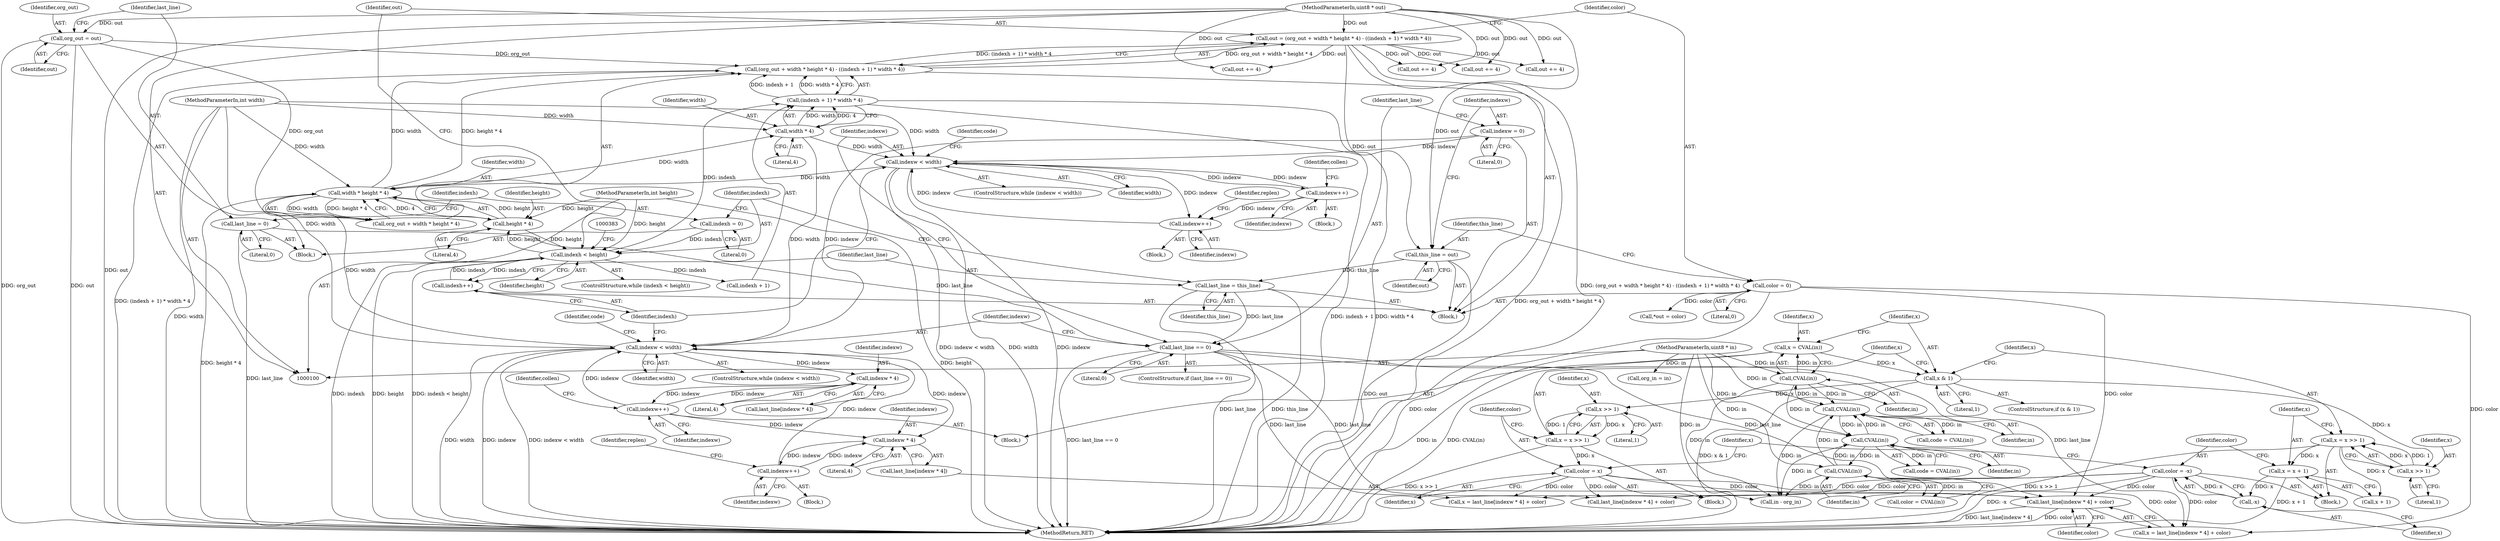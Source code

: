 digraph "0_rdesktop_4dca546d04321a610c1835010b5dad85163b65e1_0@array" {
"1000358" [label="(Call,last_line[indexw * 4] + color)"];
"1000165" [label="(Call,last_line == 0)"];
"1000378" [label="(Call,last_line = this_line)"];
"1000158" [label="(Call,this_line = out)"];
"1000138" [label="(Call,out = (org_out + width * height * 4) - ((indexh + 1) * width * 4))"];
"1000140" [label="(Call,(org_out + width * height * 4) - ((indexh + 1) * width * 4))"];
"1000124" [label="(Call,org_out = out)"];
"1000104" [label="(MethodParameterIn,uint8 * out)"];
"1000143" [label="(Call,width * height * 4)"];
"1000170" [label="(Call,indexw < width)"];
"1000228" [label="(Call,indexw++)"];
"1000244" [label="(Call,indexw++)"];
"1000161" [label="(Call,indexw = 0)"];
"1000152" [label="(Call,width * 4)"];
"1000102" [label="(MethodParameterIn,int width)"];
"1000251" [label="(Call,indexw < width)"];
"1000372" [label="(Call,indexw++)"];
"1000361" [label="(Call,indexw * 4)"];
"1000347" [label="(Call,indexw++)"];
"1000336" [label="(Call,indexw * 4)"];
"1000145" [label="(Call,height * 4)"];
"1000134" [label="(Call,indexh < height)"];
"1000376" [label="(Call,indexh++)"];
"1000130" [label="(Call,indexh = 0)"];
"1000103" [label="(MethodParameterIn,int height)"];
"1000148" [label="(Call,(indexh + 1) * width * 4)"];
"1000127" [label="(Call,last_line = 0)"];
"1000155" [label="(Call,color = 0)"];
"1000317" [label="(Call,color = -x)"];
"1000319" [label="(Call,-x)"];
"1000312" [label="(Call,x = x + 1)"];
"1000307" [label="(Call,x = x >> 1)"];
"1000309" [label="(Call,x >> 1)"];
"1000303" [label="(Call,x & 1)"];
"1000298" [label="(Call,x = CVAL(in))"];
"1000300" [label="(Call,CVAL(in))"];
"1000257" [label="(Call,CVAL(in))"];
"1000219" [label="(Call,CVAL(in))"];
"1000176" [label="(Call,CVAL(in))"];
"1000101" [label="(MethodParameterIn,uint8 * in)"];
"1000328" [label="(Call,color = x)"];
"1000323" [label="(Call,x = x >> 1)"];
"1000325" [label="(Call,x >> 1)"];
"1000147" [label="(Literal,4)"];
"1000312" [label="(Call,x = x + 1)"];
"1000332" [label="(Identifier,x)"];
"1000257" [label="(Call,CVAL(in))"];
"1000127" [label="(Call,last_line = 0)"];
"1000298" [label="(Call,x = CVAL(in))"];
"1000334" [label="(Call,last_line[indexw * 4])"];
"1000331" [label="(Call,x = last_line[indexw * 4] + color)"];
"1000313" [label="(Identifier,x)"];
"1000145" [label="(Call,height * 4)"];
"1000358" [label="(Call,last_line[indexw * 4] + color)"];
"1000252" [label="(Identifier,indexw)"];
"1000369" [label="(Call,out += 4)"];
"1000157" [label="(Literal,0)"];
"1000126" [label="(Identifier,out)"];
"1000375" [label="(Identifier,replen)"];
"1000131" [label="(Identifier,indexh)"];
"1000309" [label="(Call,x >> 1)"];
"1000363" [label="(Literal,4)"];
"1000129" [label="(Literal,0)"];
"1000245" [label="(Identifier,indexw)"];
"1000139" [label="(Identifier,out)"];
"1000163" [label="(Literal,0)"];
"1000170" [label="(Call,indexw < width)"];
"1000140" [label="(Call,(org_out + width * height * 4) - ((indexh + 1) * width * 4))"];
"1000156" [label="(Identifier,color)"];
"1000377" [label="(Identifier,indexh)"];
"1000141" [label="(Call,org_out + width * height * 4)"];
"1000326" [label="(Identifier,x)"];
"1000136" [label="(Identifier,height)"];
"1000155" [label="(Call,color = 0)"];
"1000103" [label="(MethodParameterIn,int height)"];
"1000176" [label="(Call,CVAL(in))"];
"1000167" [label="(Literal,0)"];
"1000344" [label="(Call,out += 4)"];
"1000255" [label="(Call,code = CVAL(in))"];
"1000300" [label="(Call,CVAL(in))"];
"1000373" [label="(Identifier,indexw)"];
"1000149" [label="(Call,indexh + 1)"];
"1000225" [label="(Call,out += 4)"];
"1000359" [label="(Call,last_line[indexw * 4])"];
"1000138" [label="(Call,out = (org_out + width * height * 4) - ((indexh + 1) * width * 4))"];
"1000362" [label="(Identifier,indexw)"];
"1000244" [label="(Call,indexw++)"];
"1000305" [label="(Literal,1)"];
"1000125" [label="(Identifier,org_out)"];
"1000102" [label="(MethodParameterIn,int width)"];
"1000251" [label="(Call,indexw < width)"];
"1000237" [label="(Call,*out = color)"];
"1000166" [label="(Identifier,last_line)"];
"1000153" [label="(Identifier,width)"];
"1000144" [label="(Identifier,width)"];
"1000135" [label="(Identifier,indexh)"];
"1000387" [label="(MethodReturn,RET)"];
"1000336" [label="(Call,indexw * 4)"];
"1000124" [label="(Call,org_out = out)"];
"1000307" [label="(Call,x = x >> 1)"];
"1000310" [label="(Identifier,x)"];
"1000177" [label="(Identifier,in)"];
"1000220" [label="(Identifier,in)"];
"1000217" [label="(Call,color = CVAL(in))"];
"1000303" [label="(Call,x & 1)"];
"1000320" [label="(Identifier,x)"];
"1000299" [label="(Identifier,x)"];
"1000302" [label="(ControlStructure,if (x & 1))"];
"1000154" [label="(Literal,4)"];
"1000236" [label="(Block,)"];
"1000174" [label="(Call,code = CVAL(in))"];
"1000372" [label="(Call,indexw++)"];
"1000384" [label="(Call,in - org_in)"];
"1000328" [label="(Call,color = x)"];
"1000134" [label="(Call,indexh < height)"];
"1000219" [label="(Call,CVAL(in))"];
"1000137" [label="(Block,)"];
"1000175" [label="(Identifier,code)"];
"1000356" [label="(Call,x = last_line[indexw * 4] + color)"];
"1000148" [label="(Call,(indexh + 1) * width * 4)"];
"1000250" [label="(ControlStructure,while (indexw < width))"];
"1000347" [label="(Call,indexw++)"];
"1000297" [label="(Block,)"];
"1000229" [label="(Identifier,indexw)"];
"1000301" [label="(Identifier,in)"];
"1000160" [label="(Identifier,out)"];
"1000231" [label="(Identifier,collen)"];
"1000256" [label="(Identifier,code)"];
"1000165" [label="(Call,last_line == 0)"];
"1000146" [label="(Identifier,height)"];
"1000350" [label="(Identifier,collen)"];
"1000333" [label="(Call,last_line[indexw * 4] + color)"];
"1000380" [label="(Identifier,this_line)"];
"1000104" [label="(MethodParameterIn,uint8 * out)"];
"1000306" [label="(Block,)"];
"1000317" [label="(Call,color = -x)"];
"1000121" [label="(Call,org_in = in)"];
"1000330" [label="(Identifier,x)"];
"1000152" [label="(Call,width * 4)"];
"1000376" [label="(Call,indexh++)"];
"1000378" [label="(Call,last_line = this_line)"];
"1000329" [label="(Identifier,color)"];
"1000169" [label="(ControlStructure,while (indexw < width))"];
"1000327" [label="(Literal,1)"];
"1000348" [label="(Identifier,indexw)"];
"1000258" [label="(Identifier,in)"];
"1000216" [label="(Block,)"];
"1000361" [label="(Call,indexw * 4)"];
"1000355" [label="(Block,)"];
"1000130" [label="(Call,indexh = 0)"];
"1000318" [label="(Identifier,color)"];
"1000158" [label="(Call,this_line = out)"];
"1000319" [label="(Call,-x)"];
"1000314" [label="(Call,x + 1)"];
"1000161" [label="(Call,indexw = 0)"];
"1000324" [label="(Identifier,x)"];
"1000164" [label="(ControlStructure,if (last_line == 0))"];
"1000159" [label="(Identifier,this_line)"];
"1000133" [label="(ControlStructure,while (indexh < height))"];
"1000323" [label="(Call,x = x >> 1)"];
"1000162" [label="(Identifier,indexw)"];
"1000143" [label="(Call,width * height * 4)"];
"1000325" [label="(Call,x >> 1)"];
"1000379" [label="(Identifier,last_line)"];
"1000172" [label="(Identifier,width)"];
"1000101" [label="(MethodParameterIn,uint8 * in)"];
"1000132" [label="(Literal,0)"];
"1000322" [label="(Block,)"];
"1000338" [label="(Literal,4)"];
"1000106" [label="(Block,)"];
"1000241" [label="(Call,out += 4)"];
"1000337" [label="(Identifier,indexw)"];
"1000228" [label="(Call,indexw++)"];
"1000308" [label="(Identifier,x)"];
"1000364" [label="(Identifier,color)"];
"1000128" [label="(Identifier,last_line)"];
"1000253" [label="(Identifier,width)"];
"1000311" [label="(Literal,1)"];
"1000304" [label="(Identifier,x)"];
"1000247" [label="(Identifier,replen)"];
"1000171" [label="(Identifier,indexw)"];
"1000358" -> "1000356"  [label="AST: "];
"1000358" -> "1000364"  [label="CFG: "];
"1000359" -> "1000358"  [label="AST: "];
"1000364" -> "1000358"  [label="AST: "];
"1000356" -> "1000358"  [label="CFG: "];
"1000358" -> "1000387"  [label="DDG: color"];
"1000358" -> "1000387"  [label="DDG: last_line[indexw * 4]"];
"1000165" -> "1000358"  [label="DDG: last_line"];
"1000155" -> "1000358"  [label="DDG: color"];
"1000317" -> "1000358"  [label="DDG: color"];
"1000328" -> "1000358"  [label="DDG: color"];
"1000165" -> "1000164"  [label="AST: "];
"1000165" -> "1000167"  [label="CFG: "];
"1000166" -> "1000165"  [label="AST: "];
"1000167" -> "1000165"  [label="AST: "];
"1000171" -> "1000165"  [label="CFG: "];
"1000252" -> "1000165"  [label="CFG: "];
"1000165" -> "1000387"  [label="DDG: last_line == 0"];
"1000378" -> "1000165"  [label="DDG: last_line"];
"1000127" -> "1000165"  [label="DDG: last_line"];
"1000165" -> "1000331"  [label="DDG: last_line"];
"1000165" -> "1000333"  [label="DDG: last_line"];
"1000165" -> "1000356"  [label="DDG: last_line"];
"1000378" -> "1000137"  [label="AST: "];
"1000378" -> "1000380"  [label="CFG: "];
"1000379" -> "1000378"  [label="AST: "];
"1000380" -> "1000378"  [label="AST: "];
"1000135" -> "1000378"  [label="CFG: "];
"1000378" -> "1000387"  [label="DDG: this_line"];
"1000378" -> "1000387"  [label="DDG: last_line"];
"1000158" -> "1000378"  [label="DDG: this_line"];
"1000158" -> "1000137"  [label="AST: "];
"1000158" -> "1000160"  [label="CFG: "];
"1000159" -> "1000158"  [label="AST: "];
"1000160" -> "1000158"  [label="AST: "];
"1000162" -> "1000158"  [label="CFG: "];
"1000158" -> "1000387"  [label="DDG: out"];
"1000138" -> "1000158"  [label="DDG: out"];
"1000104" -> "1000158"  [label="DDG: out"];
"1000138" -> "1000137"  [label="AST: "];
"1000138" -> "1000140"  [label="CFG: "];
"1000139" -> "1000138"  [label="AST: "];
"1000140" -> "1000138"  [label="AST: "];
"1000156" -> "1000138"  [label="CFG: "];
"1000138" -> "1000387"  [label="DDG: (org_out + width * height * 4) - ((indexh + 1) * width * 4)"];
"1000140" -> "1000138"  [label="DDG: org_out + width * height * 4"];
"1000140" -> "1000138"  [label="DDG: (indexh + 1) * width * 4"];
"1000104" -> "1000138"  [label="DDG: out"];
"1000138" -> "1000225"  [label="DDG: out"];
"1000138" -> "1000241"  [label="DDG: out"];
"1000138" -> "1000344"  [label="DDG: out"];
"1000138" -> "1000369"  [label="DDG: out"];
"1000140" -> "1000148"  [label="CFG: "];
"1000141" -> "1000140"  [label="AST: "];
"1000148" -> "1000140"  [label="AST: "];
"1000140" -> "1000387"  [label="DDG: org_out + width * height * 4"];
"1000140" -> "1000387"  [label="DDG: (indexh + 1) * width * 4"];
"1000124" -> "1000140"  [label="DDG: org_out"];
"1000143" -> "1000140"  [label="DDG: width"];
"1000143" -> "1000140"  [label="DDG: height * 4"];
"1000148" -> "1000140"  [label="DDG: indexh + 1"];
"1000148" -> "1000140"  [label="DDG: width * 4"];
"1000124" -> "1000106"  [label="AST: "];
"1000124" -> "1000126"  [label="CFG: "];
"1000125" -> "1000124"  [label="AST: "];
"1000126" -> "1000124"  [label="AST: "];
"1000128" -> "1000124"  [label="CFG: "];
"1000124" -> "1000387"  [label="DDG: out"];
"1000124" -> "1000387"  [label="DDG: org_out"];
"1000104" -> "1000124"  [label="DDG: out"];
"1000124" -> "1000141"  [label="DDG: org_out"];
"1000104" -> "1000100"  [label="AST: "];
"1000104" -> "1000387"  [label="DDG: out"];
"1000104" -> "1000225"  [label="DDG: out"];
"1000104" -> "1000241"  [label="DDG: out"];
"1000104" -> "1000344"  [label="DDG: out"];
"1000104" -> "1000369"  [label="DDG: out"];
"1000143" -> "1000141"  [label="AST: "];
"1000143" -> "1000145"  [label="CFG: "];
"1000144" -> "1000143"  [label="AST: "];
"1000145" -> "1000143"  [label="AST: "];
"1000141" -> "1000143"  [label="CFG: "];
"1000143" -> "1000387"  [label="DDG: height * 4"];
"1000143" -> "1000141"  [label="DDG: width"];
"1000143" -> "1000141"  [label="DDG: height * 4"];
"1000170" -> "1000143"  [label="DDG: width"];
"1000251" -> "1000143"  [label="DDG: width"];
"1000102" -> "1000143"  [label="DDG: width"];
"1000145" -> "1000143"  [label="DDG: height"];
"1000145" -> "1000143"  [label="DDG: 4"];
"1000143" -> "1000152"  [label="DDG: width"];
"1000170" -> "1000169"  [label="AST: "];
"1000170" -> "1000172"  [label="CFG: "];
"1000171" -> "1000170"  [label="AST: "];
"1000172" -> "1000170"  [label="AST: "];
"1000175" -> "1000170"  [label="CFG: "];
"1000377" -> "1000170"  [label="CFG: "];
"1000170" -> "1000387"  [label="DDG: width"];
"1000170" -> "1000387"  [label="DDG: indexw"];
"1000170" -> "1000387"  [label="DDG: indexw < width"];
"1000228" -> "1000170"  [label="DDG: indexw"];
"1000244" -> "1000170"  [label="DDG: indexw"];
"1000161" -> "1000170"  [label="DDG: indexw"];
"1000152" -> "1000170"  [label="DDG: width"];
"1000102" -> "1000170"  [label="DDG: width"];
"1000170" -> "1000228"  [label="DDG: indexw"];
"1000170" -> "1000244"  [label="DDG: indexw"];
"1000228" -> "1000216"  [label="AST: "];
"1000228" -> "1000229"  [label="CFG: "];
"1000229" -> "1000228"  [label="AST: "];
"1000231" -> "1000228"  [label="CFG: "];
"1000228" -> "1000244"  [label="DDG: indexw"];
"1000244" -> "1000236"  [label="AST: "];
"1000244" -> "1000245"  [label="CFG: "];
"1000245" -> "1000244"  [label="AST: "];
"1000247" -> "1000244"  [label="CFG: "];
"1000161" -> "1000137"  [label="AST: "];
"1000161" -> "1000163"  [label="CFG: "];
"1000162" -> "1000161"  [label="AST: "];
"1000163" -> "1000161"  [label="AST: "];
"1000166" -> "1000161"  [label="CFG: "];
"1000161" -> "1000251"  [label="DDG: indexw"];
"1000152" -> "1000148"  [label="AST: "];
"1000152" -> "1000154"  [label="CFG: "];
"1000153" -> "1000152"  [label="AST: "];
"1000154" -> "1000152"  [label="AST: "];
"1000148" -> "1000152"  [label="CFG: "];
"1000152" -> "1000148"  [label="DDG: width"];
"1000152" -> "1000148"  [label="DDG: 4"];
"1000102" -> "1000152"  [label="DDG: width"];
"1000152" -> "1000251"  [label="DDG: width"];
"1000102" -> "1000100"  [label="AST: "];
"1000102" -> "1000387"  [label="DDG: width"];
"1000102" -> "1000251"  [label="DDG: width"];
"1000251" -> "1000250"  [label="AST: "];
"1000251" -> "1000253"  [label="CFG: "];
"1000252" -> "1000251"  [label="AST: "];
"1000253" -> "1000251"  [label="AST: "];
"1000256" -> "1000251"  [label="CFG: "];
"1000377" -> "1000251"  [label="CFG: "];
"1000251" -> "1000387"  [label="DDG: indexw < width"];
"1000251" -> "1000387"  [label="DDG: width"];
"1000251" -> "1000387"  [label="DDG: indexw"];
"1000372" -> "1000251"  [label="DDG: indexw"];
"1000347" -> "1000251"  [label="DDG: indexw"];
"1000251" -> "1000336"  [label="DDG: indexw"];
"1000251" -> "1000361"  [label="DDG: indexw"];
"1000372" -> "1000355"  [label="AST: "];
"1000372" -> "1000373"  [label="CFG: "];
"1000373" -> "1000372"  [label="AST: "];
"1000375" -> "1000372"  [label="CFG: "];
"1000372" -> "1000361"  [label="DDG: indexw"];
"1000361" -> "1000372"  [label="DDG: indexw"];
"1000361" -> "1000359"  [label="AST: "];
"1000361" -> "1000363"  [label="CFG: "];
"1000362" -> "1000361"  [label="AST: "];
"1000363" -> "1000361"  [label="AST: "];
"1000359" -> "1000361"  [label="CFG: "];
"1000347" -> "1000361"  [label="DDG: indexw"];
"1000347" -> "1000297"  [label="AST: "];
"1000347" -> "1000348"  [label="CFG: "];
"1000348" -> "1000347"  [label="AST: "];
"1000350" -> "1000347"  [label="CFG: "];
"1000347" -> "1000336"  [label="DDG: indexw"];
"1000336" -> "1000347"  [label="DDG: indexw"];
"1000336" -> "1000334"  [label="AST: "];
"1000336" -> "1000338"  [label="CFG: "];
"1000337" -> "1000336"  [label="AST: "];
"1000338" -> "1000336"  [label="AST: "];
"1000334" -> "1000336"  [label="CFG: "];
"1000145" -> "1000147"  [label="CFG: "];
"1000146" -> "1000145"  [label="AST: "];
"1000147" -> "1000145"  [label="AST: "];
"1000145" -> "1000134"  [label="DDG: height"];
"1000134" -> "1000145"  [label="DDG: height"];
"1000103" -> "1000145"  [label="DDG: height"];
"1000134" -> "1000133"  [label="AST: "];
"1000134" -> "1000136"  [label="CFG: "];
"1000135" -> "1000134"  [label="AST: "];
"1000136" -> "1000134"  [label="AST: "];
"1000139" -> "1000134"  [label="CFG: "];
"1000383" -> "1000134"  [label="CFG: "];
"1000134" -> "1000387"  [label="DDG: indexh < height"];
"1000134" -> "1000387"  [label="DDG: indexh"];
"1000134" -> "1000387"  [label="DDG: height"];
"1000376" -> "1000134"  [label="DDG: indexh"];
"1000130" -> "1000134"  [label="DDG: indexh"];
"1000103" -> "1000134"  [label="DDG: height"];
"1000134" -> "1000148"  [label="DDG: indexh"];
"1000134" -> "1000149"  [label="DDG: indexh"];
"1000134" -> "1000376"  [label="DDG: indexh"];
"1000376" -> "1000137"  [label="AST: "];
"1000376" -> "1000377"  [label="CFG: "];
"1000377" -> "1000376"  [label="AST: "];
"1000379" -> "1000376"  [label="CFG: "];
"1000130" -> "1000106"  [label="AST: "];
"1000130" -> "1000132"  [label="CFG: "];
"1000131" -> "1000130"  [label="AST: "];
"1000132" -> "1000130"  [label="AST: "];
"1000135" -> "1000130"  [label="CFG: "];
"1000103" -> "1000100"  [label="AST: "];
"1000103" -> "1000387"  [label="DDG: height"];
"1000149" -> "1000148"  [label="AST: "];
"1000148" -> "1000387"  [label="DDG: width * 4"];
"1000148" -> "1000387"  [label="DDG: indexh + 1"];
"1000127" -> "1000106"  [label="AST: "];
"1000127" -> "1000129"  [label="CFG: "];
"1000128" -> "1000127"  [label="AST: "];
"1000129" -> "1000127"  [label="AST: "];
"1000131" -> "1000127"  [label="CFG: "];
"1000127" -> "1000387"  [label="DDG: last_line"];
"1000155" -> "1000137"  [label="AST: "];
"1000155" -> "1000157"  [label="CFG: "];
"1000156" -> "1000155"  [label="AST: "];
"1000157" -> "1000155"  [label="AST: "];
"1000159" -> "1000155"  [label="CFG: "];
"1000155" -> "1000387"  [label="DDG: color"];
"1000155" -> "1000237"  [label="DDG: color"];
"1000155" -> "1000356"  [label="DDG: color"];
"1000317" -> "1000306"  [label="AST: "];
"1000317" -> "1000319"  [label="CFG: "];
"1000318" -> "1000317"  [label="AST: "];
"1000319" -> "1000317"  [label="AST: "];
"1000332" -> "1000317"  [label="CFG: "];
"1000317" -> "1000387"  [label="DDG: -x"];
"1000319" -> "1000317"  [label="DDG: x"];
"1000317" -> "1000331"  [label="DDG: color"];
"1000317" -> "1000333"  [label="DDG: color"];
"1000317" -> "1000356"  [label="DDG: color"];
"1000319" -> "1000320"  [label="CFG: "];
"1000320" -> "1000319"  [label="AST: "];
"1000312" -> "1000319"  [label="DDG: x"];
"1000312" -> "1000306"  [label="AST: "];
"1000312" -> "1000314"  [label="CFG: "];
"1000313" -> "1000312"  [label="AST: "];
"1000314" -> "1000312"  [label="AST: "];
"1000318" -> "1000312"  [label="CFG: "];
"1000312" -> "1000387"  [label="DDG: x + 1"];
"1000307" -> "1000312"  [label="DDG: x"];
"1000307" -> "1000306"  [label="AST: "];
"1000307" -> "1000309"  [label="CFG: "];
"1000308" -> "1000307"  [label="AST: "];
"1000309" -> "1000307"  [label="AST: "];
"1000313" -> "1000307"  [label="CFG: "];
"1000307" -> "1000387"  [label="DDG: x >> 1"];
"1000309" -> "1000307"  [label="DDG: x"];
"1000309" -> "1000307"  [label="DDG: 1"];
"1000307" -> "1000314"  [label="DDG: x"];
"1000309" -> "1000311"  [label="CFG: "];
"1000310" -> "1000309"  [label="AST: "];
"1000311" -> "1000309"  [label="AST: "];
"1000303" -> "1000309"  [label="DDG: x"];
"1000303" -> "1000302"  [label="AST: "];
"1000303" -> "1000305"  [label="CFG: "];
"1000304" -> "1000303"  [label="AST: "];
"1000305" -> "1000303"  [label="AST: "];
"1000308" -> "1000303"  [label="CFG: "];
"1000324" -> "1000303"  [label="CFG: "];
"1000303" -> "1000387"  [label="DDG: x & 1"];
"1000298" -> "1000303"  [label="DDG: x"];
"1000303" -> "1000325"  [label="DDG: x"];
"1000298" -> "1000297"  [label="AST: "];
"1000298" -> "1000300"  [label="CFG: "];
"1000299" -> "1000298"  [label="AST: "];
"1000300" -> "1000298"  [label="AST: "];
"1000304" -> "1000298"  [label="CFG: "];
"1000298" -> "1000387"  [label="DDG: CVAL(in)"];
"1000300" -> "1000298"  [label="DDG: in"];
"1000300" -> "1000301"  [label="CFG: "];
"1000301" -> "1000300"  [label="AST: "];
"1000300" -> "1000176"  [label="DDG: in"];
"1000300" -> "1000257"  [label="DDG: in"];
"1000257" -> "1000300"  [label="DDG: in"];
"1000101" -> "1000300"  [label="DDG: in"];
"1000300" -> "1000384"  [label="DDG: in"];
"1000257" -> "1000255"  [label="AST: "];
"1000257" -> "1000258"  [label="CFG: "];
"1000258" -> "1000257"  [label="AST: "];
"1000255" -> "1000257"  [label="CFG: "];
"1000257" -> "1000176"  [label="DDG: in"];
"1000257" -> "1000255"  [label="DDG: in"];
"1000219" -> "1000257"  [label="DDG: in"];
"1000176" -> "1000257"  [label="DDG: in"];
"1000101" -> "1000257"  [label="DDG: in"];
"1000257" -> "1000384"  [label="DDG: in"];
"1000219" -> "1000217"  [label="AST: "];
"1000219" -> "1000220"  [label="CFG: "];
"1000220" -> "1000219"  [label="AST: "];
"1000217" -> "1000219"  [label="CFG: "];
"1000219" -> "1000176"  [label="DDG: in"];
"1000219" -> "1000217"  [label="DDG: in"];
"1000176" -> "1000219"  [label="DDG: in"];
"1000101" -> "1000219"  [label="DDG: in"];
"1000219" -> "1000384"  [label="DDG: in"];
"1000176" -> "1000174"  [label="AST: "];
"1000176" -> "1000177"  [label="CFG: "];
"1000177" -> "1000176"  [label="AST: "];
"1000174" -> "1000176"  [label="CFG: "];
"1000176" -> "1000174"  [label="DDG: in"];
"1000101" -> "1000176"  [label="DDG: in"];
"1000176" -> "1000384"  [label="DDG: in"];
"1000101" -> "1000100"  [label="AST: "];
"1000101" -> "1000387"  [label="DDG: in"];
"1000101" -> "1000121"  [label="DDG: in"];
"1000101" -> "1000384"  [label="DDG: in"];
"1000328" -> "1000322"  [label="AST: "];
"1000328" -> "1000330"  [label="CFG: "];
"1000329" -> "1000328"  [label="AST: "];
"1000330" -> "1000328"  [label="AST: "];
"1000332" -> "1000328"  [label="CFG: "];
"1000323" -> "1000328"  [label="DDG: x"];
"1000328" -> "1000331"  [label="DDG: color"];
"1000328" -> "1000333"  [label="DDG: color"];
"1000328" -> "1000356"  [label="DDG: color"];
"1000323" -> "1000322"  [label="AST: "];
"1000323" -> "1000325"  [label="CFG: "];
"1000324" -> "1000323"  [label="AST: "];
"1000325" -> "1000323"  [label="AST: "];
"1000329" -> "1000323"  [label="CFG: "];
"1000323" -> "1000387"  [label="DDG: x >> 1"];
"1000325" -> "1000323"  [label="DDG: x"];
"1000325" -> "1000323"  [label="DDG: 1"];
"1000325" -> "1000327"  [label="CFG: "];
"1000326" -> "1000325"  [label="AST: "];
"1000327" -> "1000325"  [label="AST: "];
}
